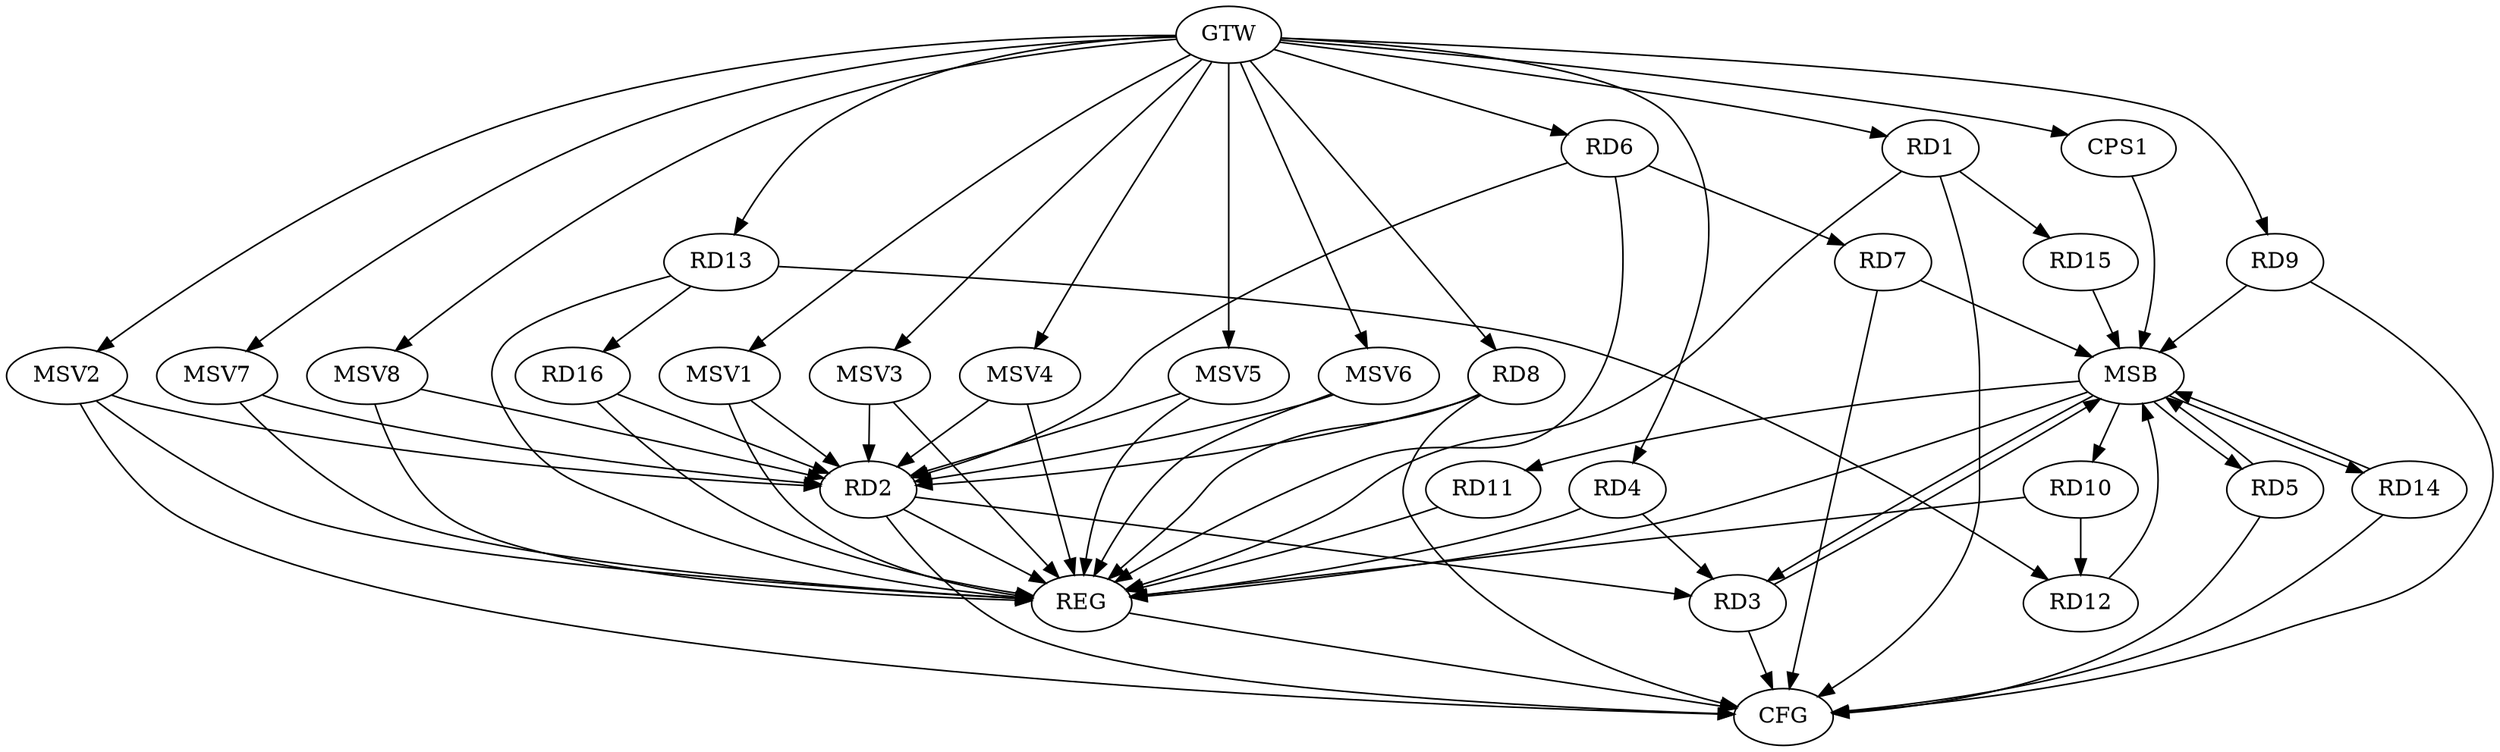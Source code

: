 strict digraph G {
  RD1 [ label="RD1" ];
  RD2 [ label="RD2" ];
  RD3 [ label="RD3" ];
  RD4 [ label="RD4" ];
  RD5 [ label="RD5" ];
  RD6 [ label="RD6" ];
  RD7 [ label="RD7" ];
  RD8 [ label="RD8" ];
  RD9 [ label="RD9" ];
  RD10 [ label="RD10" ];
  RD11 [ label="RD11" ];
  RD12 [ label="RD12" ];
  RD13 [ label="RD13" ];
  RD14 [ label="RD14" ];
  RD15 [ label="RD15" ];
  RD16 [ label="RD16" ];
  CPS1 [ label="CPS1" ];
  GTW [ label="GTW" ];
  REG [ label="REG" ];
  MSB [ label="MSB" ];
  CFG [ label="CFG" ];
  MSV1 [ label="MSV1" ];
  MSV2 [ label="MSV2" ];
  MSV3 [ label="MSV3" ];
  MSV4 [ label="MSV4" ];
  MSV5 [ label="MSV5" ];
  MSV6 [ label="MSV6" ];
  MSV7 [ label="MSV7" ];
  MSV8 [ label="MSV8" ];
  RD1 -> RD15;
  RD2 -> RD3;
  RD6 -> RD2;
  RD8 -> RD2;
  RD16 -> RD2;
  RD4 -> RD3;
  RD6 -> RD7;
  RD10 -> RD12;
  RD13 -> RD12;
  RD13 -> RD16;
  GTW -> RD1;
  GTW -> RD4;
  GTW -> RD6;
  GTW -> RD8;
  GTW -> RD9;
  GTW -> RD13;
  GTW -> CPS1;
  RD1 -> REG;
  RD2 -> REG;
  RD4 -> REG;
  RD6 -> REG;
  RD8 -> REG;
  RD10 -> REG;
  RD11 -> REG;
  RD13 -> REG;
  RD16 -> REG;
  RD3 -> MSB;
  MSB -> REG;
  RD5 -> MSB;
  MSB -> RD14;
  RD7 -> MSB;
  MSB -> RD5;
  RD9 -> MSB;
  MSB -> RD3;
  MSB -> RD10;
  RD12 -> MSB;
  RD14 -> MSB;
  RD15 -> MSB;
  MSB -> RD11;
  CPS1 -> MSB;
  RD14 -> CFG;
  RD8 -> CFG;
  RD3 -> CFG;
  RD1 -> CFG;
  RD5 -> CFG;
  RD2 -> CFG;
  RD9 -> CFG;
  RD7 -> CFG;
  REG -> CFG;
  MSV1 -> RD2;
  GTW -> MSV1;
  MSV1 -> REG;
  MSV2 -> RD2;
  GTW -> MSV2;
  MSV2 -> REG;
  MSV2 -> CFG;
  MSV3 -> RD2;
  GTW -> MSV3;
  MSV3 -> REG;
  MSV4 -> RD2;
  GTW -> MSV4;
  MSV4 -> REG;
  MSV5 -> RD2;
  MSV6 -> RD2;
  GTW -> MSV5;
  MSV5 -> REG;
  GTW -> MSV6;
  MSV6 -> REG;
  MSV7 -> RD2;
  MSV8 -> RD2;
  GTW -> MSV7;
  MSV7 -> REG;
  GTW -> MSV8;
  MSV8 -> REG;
}
